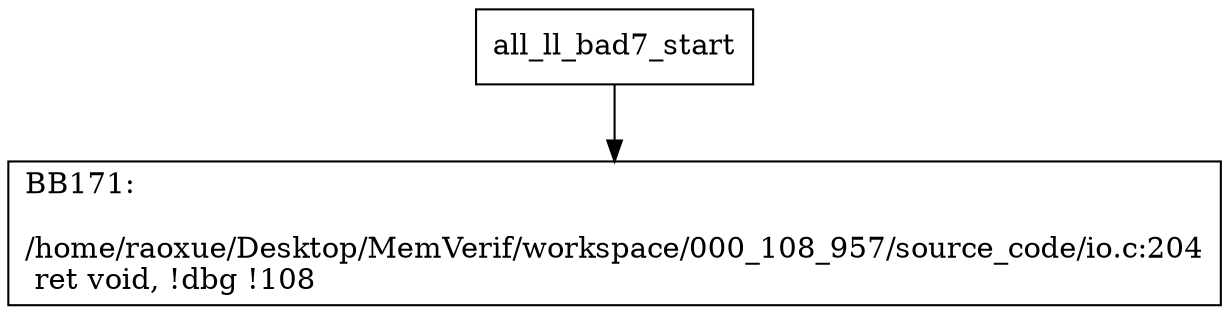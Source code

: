 digraph "CFG for'all_ll_bad7' function" {
	BBall_ll_bad7_start[shape=record,label="{all_ll_bad7_start}"];
	BBall_ll_bad7_start-> all_ll_bad7BB171;
	all_ll_bad7BB171 [shape=record, label="{BB171:\l\l/home/raoxue/Desktop/MemVerif/workspace/000_108_957/source_code/io.c:204\l
  ret void, !dbg !108\l
}"];
}
